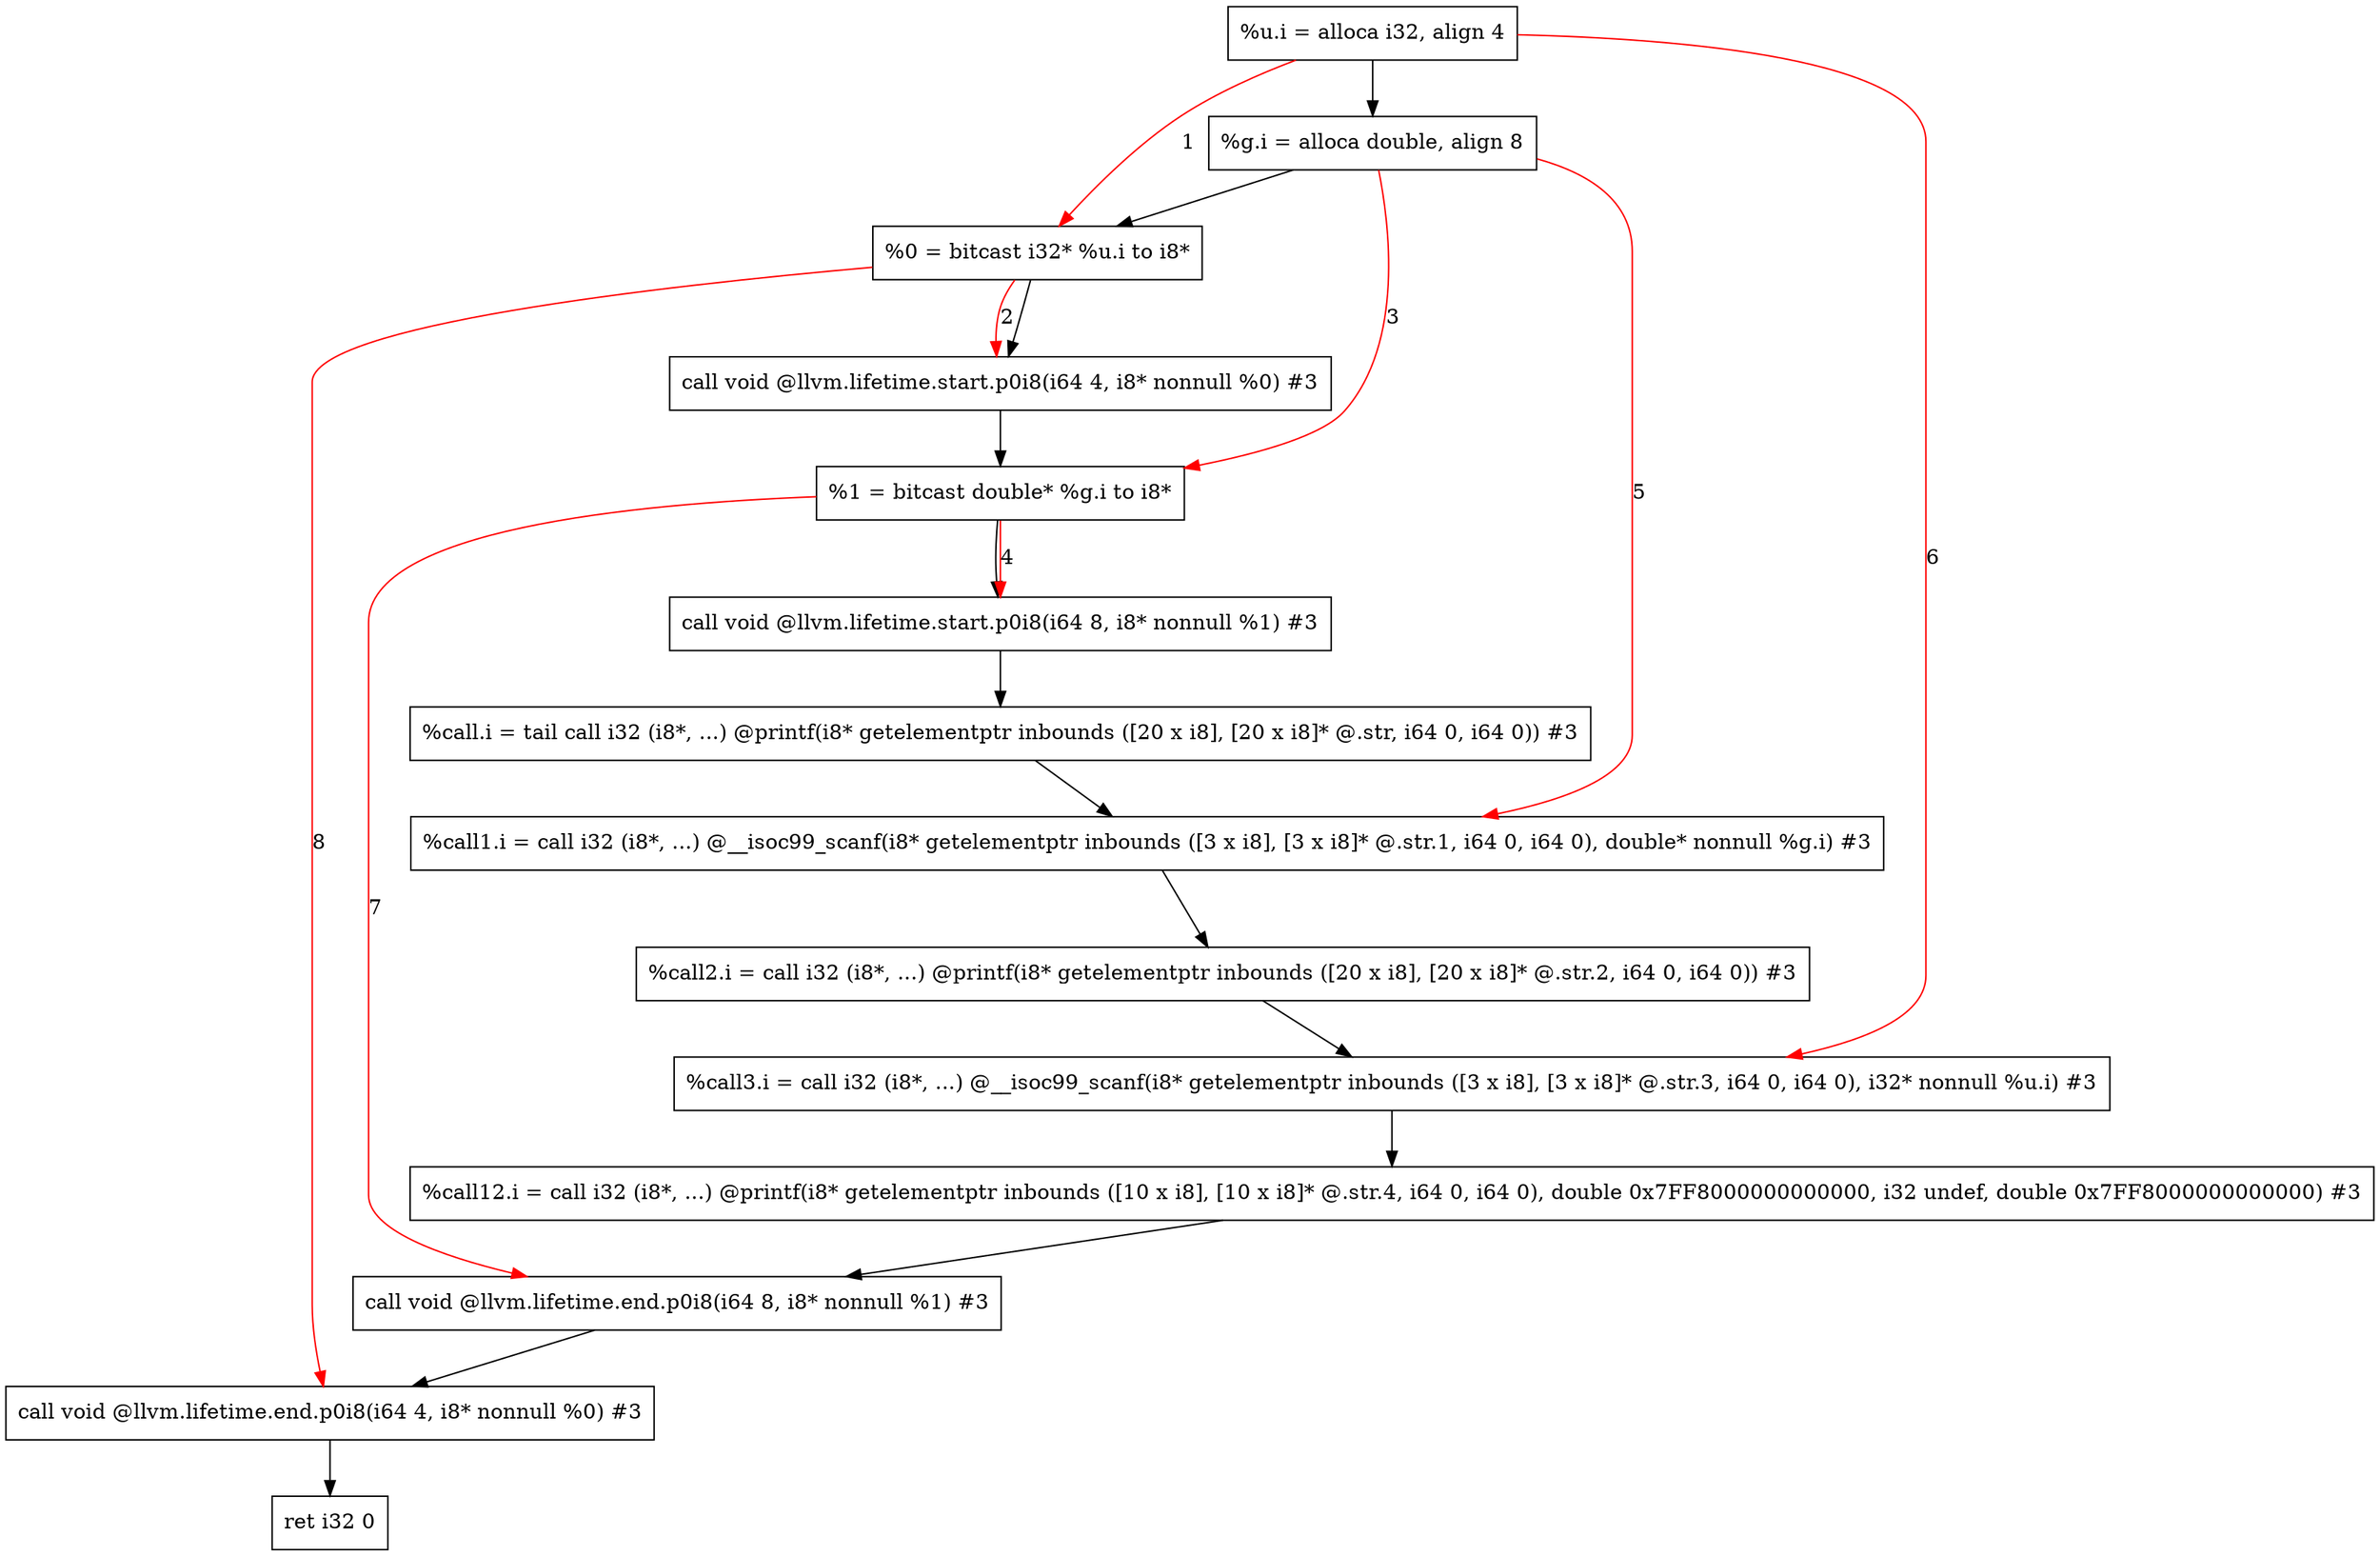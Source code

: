 digraph "CDFG for'main' function" {
	Node0x55c3a4a87f48[shape=record, label="  %u.i = alloca i32, align 4"]
	Node0x55c3a4a87d18[shape=record, label="  %g.i = alloca double, align 8"]
	Node0x55c3a4a89bf8[shape=record, label="  %0 = bitcast i32* %u.i to i8*"]
	Node0x55c3a4a89d38[shape=record, label="  call void @llvm.lifetime.start.p0i8(i64 4, i8* nonnull %0) #3"]
	Node0x55c3a4a89df8[shape=record, label="  %1 = bitcast double* %g.i to i8*"]
	Node0x55c3a4a89ea8[shape=record, label="  call void @llvm.lifetime.start.p0i8(i64 8, i8* nonnull %1) #3"]
	Node0x55c3a4a89f80[shape=record, label="  %call.i = tail call i32 (i8*, ...) @printf(i8* getelementptr inbounds ([20 x i8], [20 x i8]* @.str, i64 0, i64 0)) #3"]
	Node0x55c3a4a8a088[shape=record, label="  %call1.i = call i32 (i8*, ...) @__isoc99_scanf(i8* getelementptr inbounds ([3 x i8], [3 x i8]* @.str.1, i64 0, i64 0), double* nonnull %g.i) #3"]
	Node0x55c3a4a8a1a0[shape=record, label="  %call2.i = call i32 (i8*, ...) @printf(i8* getelementptr inbounds ([20 x i8], [20 x i8]* @.str.2, i64 0, i64 0)) #3"]
	Node0x55c3a4a8a2c8[shape=record, label="  %call3.i = call i32 (i8*, ...) @__isoc99_scanf(i8* getelementptr inbounds ([3 x i8], [3 x i8]* @.str.3, i64 0, i64 0), i32* nonnull %u.i) #3"]
	Node0x55c3a4a8a428[shape=record, label="  %call12.i = call i32 (i8*, ...) @printf(i8* getelementptr inbounds ([10 x i8], [10 x i8]* @.str.4, i64 0, i64 0), double 0x7FF8000000000000, i32 undef, double 0x7FF8000000000000) #3"]
	Node0x55c3a4a8a5a8[shape=record, label="  call void @llvm.lifetime.end.p0i8(i64 8, i8* nonnull %1) #3"]
	Node0x55c3a4a8a6b8[shape=record, label="  call void @llvm.lifetime.end.p0i8(i64 4, i8* nonnull %0) #3"]
	Node0x55c3a4a8a778[shape=record, label="  ret i32 0"]
	Node0x55c3a4a87f48 -> Node0x55c3a4a87d18
	Node0x55c3a4a87d18 -> Node0x55c3a4a89bf8
	Node0x55c3a4a89bf8 -> Node0x55c3a4a89d38
	Node0x55c3a4a89d38 -> Node0x55c3a4a89df8
	Node0x55c3a4a89df8 -> Node0x55c3a4a89ea8
	Node0x55c3a4a89ea8 -> Node0x55c3a4a89f80
	Node0x55c3a4a89f80 -> Node0x55c3a4a8a088
	Node0x55c3a4a8a088 -> Node0x55c3a4a8a1a0
	Node0x55c3a4a8a1a0 -> Node0x55c3a4a8a2c8
	Node0x55c3a4a8a2c8 -> Node0x55c3a4a8a428
	Node0x55c3a4a8a428 -> Node0x55c3a4a8a5a8
	Node0x55c3a4a8a5a8 -> Node0x55c3a4a8a6b8
	Node0x55c3a4a8a6b8 -> Node0x55c3a4a8a778
edge [color=red]
	Node0x55c3a4a87f48 -> Node0x55c3a4a89bf8[label="1"]
	Node0x55c3a4a89bf8 -> Node0x55c3a4a89d38[label="2"]
	Node0x55c3a4a87d18 -> Node0x55c3a4a89df8[label="3"]
	Node0x55c3a4a89df8 -> Node0x55c3a4a89ea8[label="4"]
	Node0x55c3a4a87d18 -> Node0x55c3a4a8a088[label="5"]
	Node0x55c3a4a87f48 -> Node0x55c3a4a8a2c8[label="6"]
	Node0x55c3a4a89df8 -> Node0x55c3a4a8a5a8[label="7"]
	Node0x55c3a4a89bf8 -> Node0x55c3a4a8a6b8[label="8"]
}
